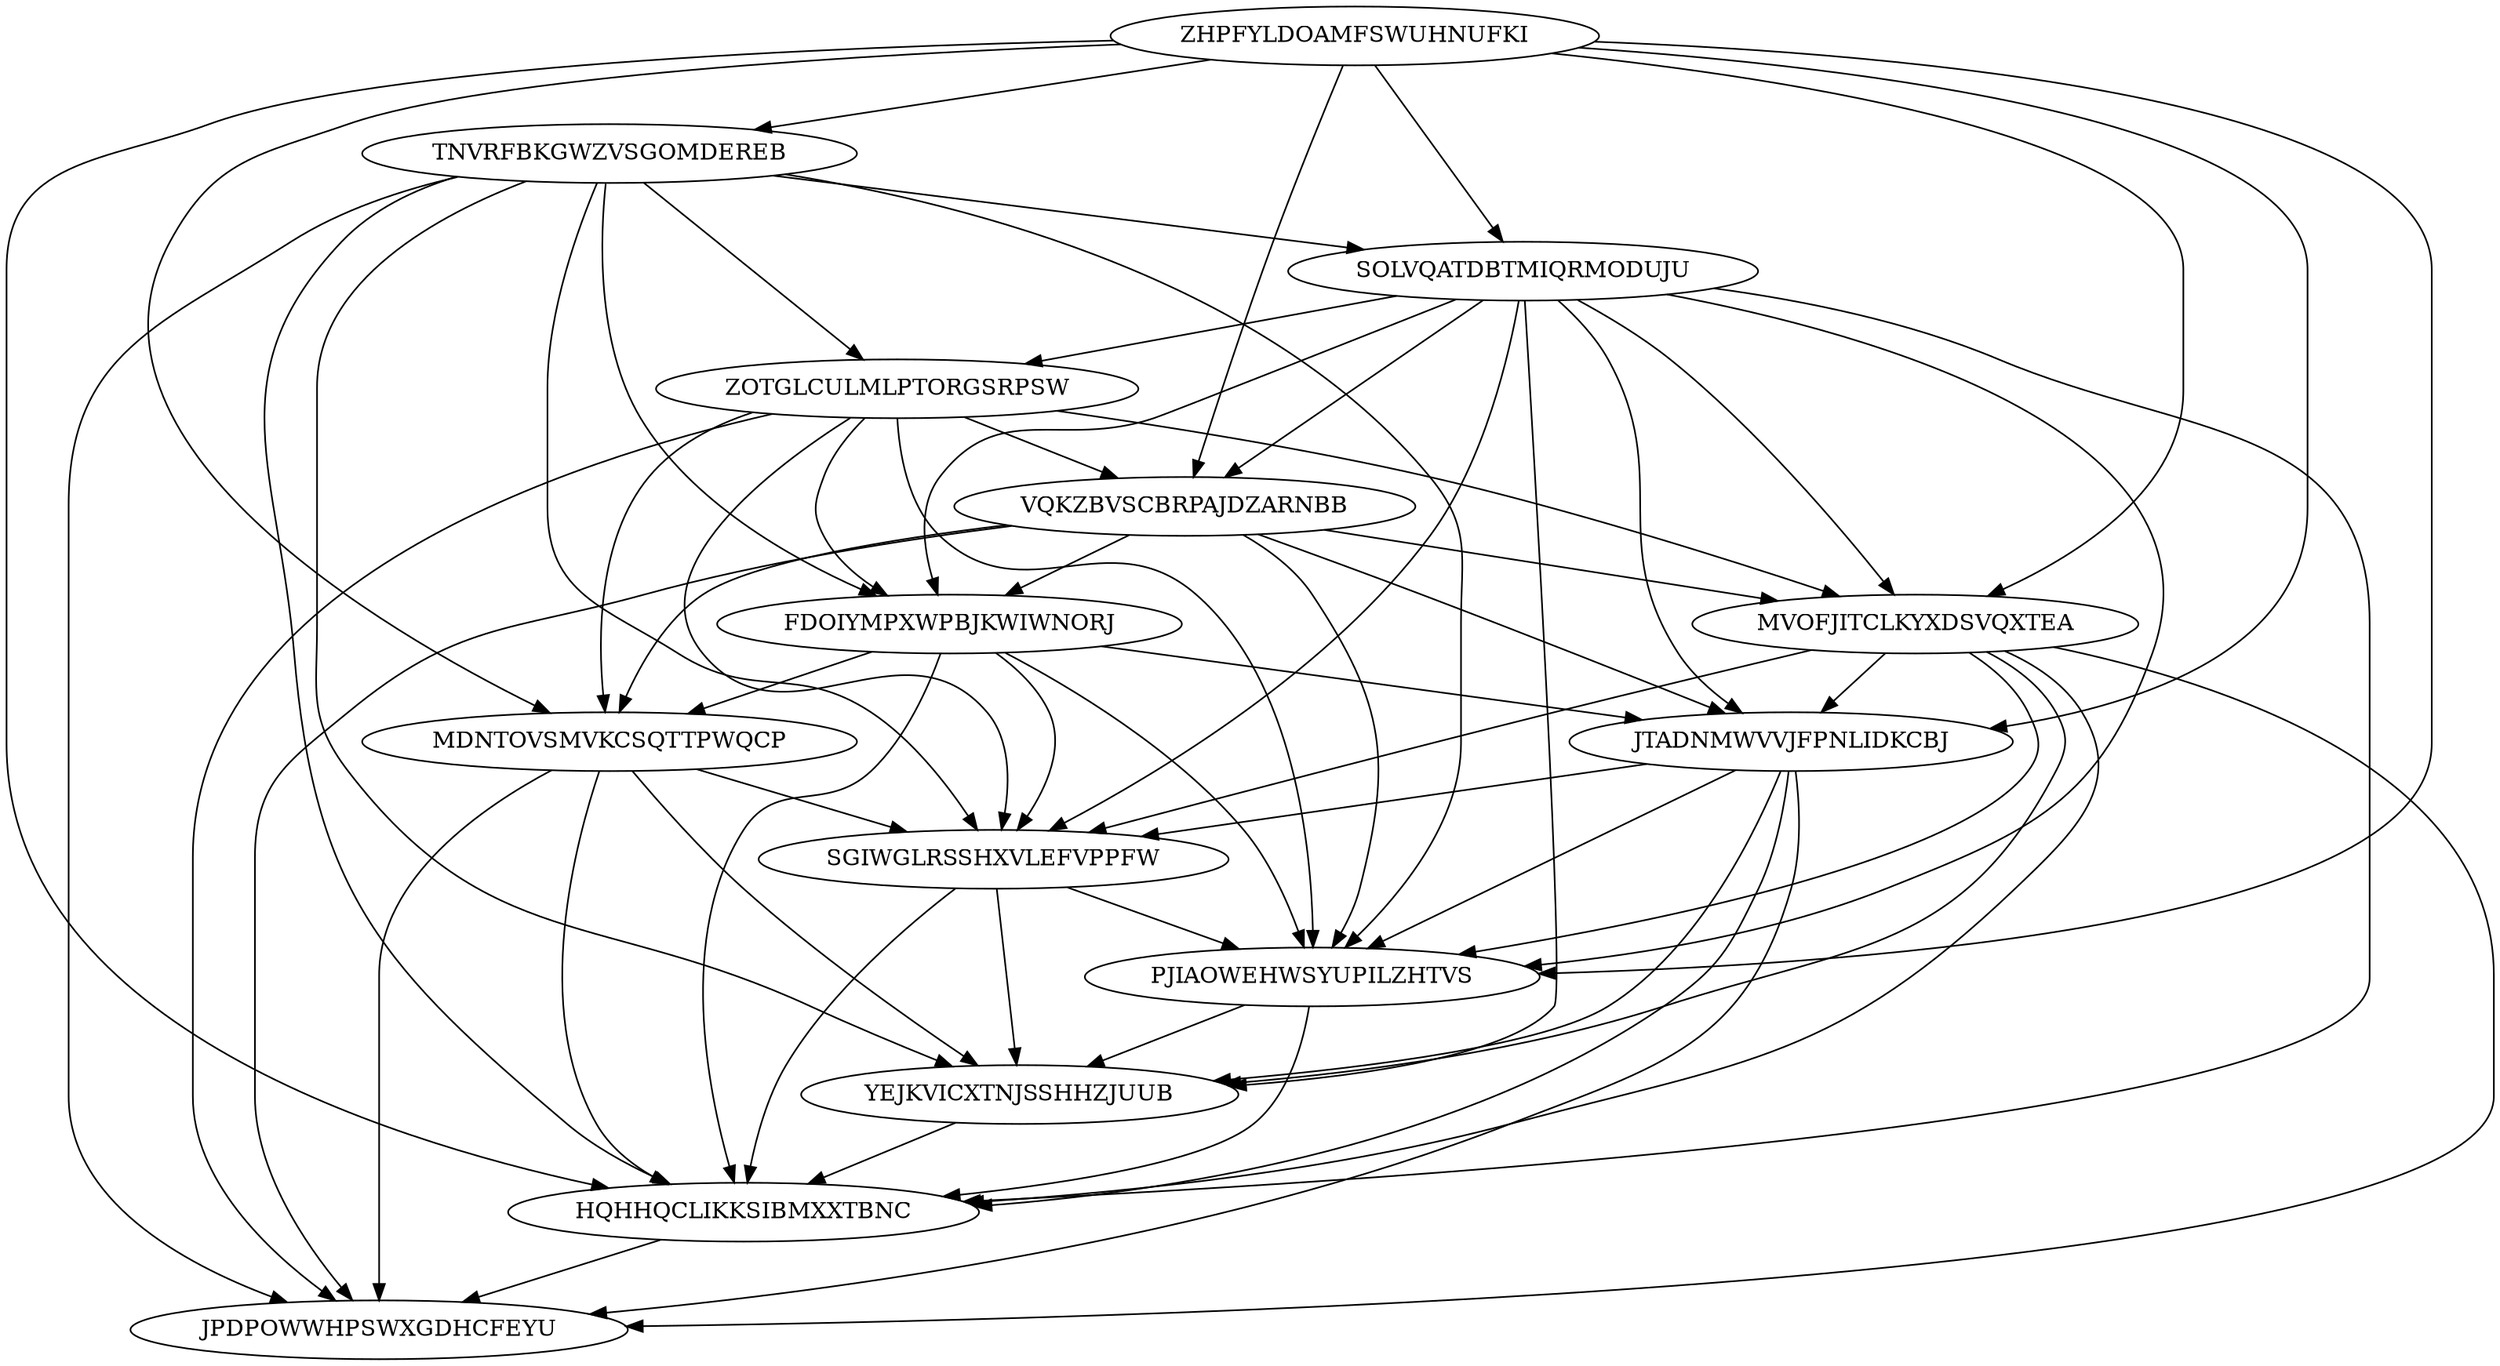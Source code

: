 digraph N14M65 {
	ZHPFYLDOAMFSWUHNUFKI	[Weight=11];
	TNVRFBKGWZVSGOMDEREB	[Weight=17];
	SOLVQATDBTMIQRMODUJU	[Weight=10];
	ZOTGLCULMLPTORGSRPSW	[Weight=11];
	VQKZBVSCBRPAJDZARNBB	[Weight=20];
	FDOIYMPXWPBJKWIWNORJ	[Weight=19];
	MVOFJITCLKYXDSVQXTEA	[Weight=14];
	MDNTOVSMVKCSQTTPWQCP	[Weight=16];
	JTADNMWVVJFPNLIDKCBJ	[Weight=11];
	SGIWGLRSSHXVLEFVPPFW	[Weight=18];
	PJIAOWEHWSYUPILZHTVS	[Weight=13];
	YEJKVICXTNJSSHHZJUUB	[Weight=13];
	HQHHQCLIKKSIBMXXTBNC	[Weight=14];
	JPDPOWWHPSWXGDHCFEYU	[Weight=16];
	TNVRFBKGWZVSGOMDEREB -> YEJKVICXTNJSSHHZJUUB [Weight=11];
	ZOTGLCULMLPTORGSRPSW -> JPDPOWWHPSWXGDHCFEYU [Weight=12];
	MDNTOVSMVKCSQTTPWQCP -> SGIWGLRSSHXVLEFVPPFW [Weight=14];
	VQKZBVSCBRPAJDZARNBB -> JTADNMWVVJFPNLIDKCBJ [Weight=15];
	ZOTGLCULMLPTORGSRPSW -> PJIAOWEHWSYUPILZHTVS [Weight=10];
	SOLVQATDBTMIQRMODUJU -> PJIAOWEHWSYUPILZHTVS [Weight=16];
	ZOTGLCULMLPTORGSRPSW -> VQKZBVSCBRPAJDZARNBB [Weight=11];
	SOLVQATDBTMIQRMODUJU -> SGIWGLRSSHXVLEFVPPFW [Weight=13];
	VQKZBVSCBRPAJDZARNBB -> FDOIYMPXWPBJKWIWNORJ [Weight=19];
	SOLVQATDBTMIQRMODUJU -> VQKZBVSCBRPAJDZARNBB [Weight=15];
	MDNTOVSMVKCSQTTPWQCP -> YEJKVICXTNJSSHHZJUUB [Weight=12];
	MVOFJITCLKYXDSVQXTEA -> SGIWGLRSSHXVLEFVPPFW [Weight=14];
	ZOTGLCULMLPTORGSRPSW -> FDOIYMPXWPBJKWIWNORJ [Weight=17];
	ZOTGLCULMLPTORGSRPSW -> MVOFJITCLKYXDSVQXTEA [Weight=18];
	SOLVQATDBTMIQRMODUJU -> HQHHQCLIKKSIBMXXTBNC [Weight=11];
	SOLVQATDBTMIQRMODUJU -> FDOIYMPXWPBJKWIWNORJ [Weight=16];
	FDOIYMPXWPBJKWIWNORJ -> MDNTOVSMVKCSQTTPWQCP [Weight=18];
	ZHPFYLDOAMFSWUHNUFKI -> MDNTOVSMVKCSQTTPWQCP [Weight=14];
	SOLVQATDBTMIQRMODUJU -> MVOFJITCLKYXDSVQXTEA [Weight=18];
	JTADNMWVVJFPNLIDKCBJ -> PJIAOWEHWSYUPILZHTVS [Weight=15];
	MDNTOVSMVKCSQTTPWQCP -> JPDPOWWHPSWXGDHCFEYU [Weight=15];
	SGIWGLRSSHXVLEFVPPFW -> PJIAOWEHWSYUPILZHTVS [Weight=10];
	TNVRFBKGWZVSGOMDEREB -> HQHHQCLIKKSIBMXXTBNC [Weight=17];
	VQKZBVSCBRPAJDZARNBB -> PJIAOWEHWSYUPILZHTVS [Weight=17];
	VQKZBVSCBRPAJDZARNBB -> MDNTOVSMVKCSQTTPWQCP [Weight=14];
	ZHPFYLDOAMFSWUHNUFKI -> MVOFJITCLKYXDSVQXTEA [Weight=18];
	JTADNMWVVJFPNLIDKCBJ -> SGIWGLRSSHXVLEFVPPFW [Weight=14];
	ZHPFYLDOAMFSWUHNUFKI -> VQKZBVSCBRPAJDZARNBB [Weight=11];
	HQHHQCLIKKSIBMXXTBNC -> JPDPOWWHPSWXGDHCFEYU [Weight=18];
	TNVRFBKGWZVSGOMDEREB -> FDOIYMPXWPBJKWIWNORJ [Weight=14];
	MDNTOVSMVKCSQTTPWQCP -> HQHHQCLIKKSIBMXXTBNC [Weight=16];
	TNVRFBKGWZVSGOMDEREB -> ZOTGLCULMLPTORGSRPSW [Weight=20];
	SGIWGLRSSHXVLEFVPPFW -> YEJKVICXTNJSSHHZJUUB [Weight=19];
	PJIAOWEHWSYUPILZHTVS -> YEJKVICXTNJSSHHZJUUB [Weight=12];
	ZHPFYLDOAMFSWUHNUFKI -> TNVRFBKGWZVSGOMDEREB [Weight=14];
	ZHPFYLDOAMFSWUHNUFKI -> SOLVQATDBTMIQRMODUJU [Weight=19];
	TNVRFBKGWZVSGOMDEREB -> SGIWGLRSSHXVLEFVPPFW [Weight=10];
	JTADNMWVVJFPNLIDKCBJ -> HQHHQCLIKKSIBMXXTBNC [Weight=13];
	SOLVQATDBTMIQRMODUJU -> ZOTGLCULMLPTORGSRPSW [Weight=15];
	MVOFJITCLKYXDSVQXTEA -> HQHHQCLIKKSIBMXXTBNC [Weight=11];
	SOLVQATDBTMIQRMODUJU -> YEJKVICXTNJSSHHZJUUB [Weight=19];
	TNVRFBKGWZVSGOMDEREB -> JPDPOWWHPSWXGDHCFEYU [Weight=18];
	ZOTGLCULMLPTORGSRPSW -> SGIWGLRSSHXVLEFVPPFW [Weight=13];
	MVOFJITCLKYXDSVQXTEA -> JPDPOWWHPSWXGDHCFEYU [Weight=15];
	VQKZBVSCBRPAJDZARNBB -> MVOFJITCLKYXDSVQXTEA [Weight=10];
	FDOIYMPXWPBJKWIWNORJ -> PJIAOWEHWSYUPILZHTVS [Weight=14];
	SOLVQATDBTMIQRMODUJU -> JTADNMWVVJFPNLIDKCBJ [Weight=13];
	ZHPFYLDOAMFSWUHNUFKI -> JTADNMWVVJFPNLIDKCBJ [Weight=16];
	FDOIYMPXWPBJKWIWNORJ -> JTADNMWVVJFPNLIDKCBJ [Weight=19];
	YEJKVICXTNJSSHHZJUUB -> HQHHQCLIKKSIBMXXTBNC [Weight=12];
	VQKZBVSCBRPAJDZARNBB -> JPDPOWWHPSWXGDHCFEYU [Weight=15];
	MVOFJITCLKYXDSVQXTEA -> JTADNMWVVJFPNLIDKCBJ [Weight=17];
	TNVRFBKGWZVSGOMDEREB -> SOLVQATDBTMIQRMODUJU [Weight=17];
	MVOFJITCLKYXDSVQXTEA -> PJIAOWEHWSYUPILZHTVS [Weight=19];
	PJIAOWEHWSYUPILZHTVS -> HQHHQCLIKKSIBMXXTBNC [Weight=19];
	ZHPFYLDOAMFSWUHNUFKI -> PJIAOWEHWSYUPILZHTVS [Weight=15];
	JTADNMWVVJFPNLIDKCBJ -> YEJKVICXTNJSSHHZJUUB [Weight=14];
	ZOTGLCULMLPTORGSRPSW -> MDNTOVSMVKCSQTTPWQCP [Weight=11];
	JTADNMWVVJFPNLIDKCBJ -> JPDPOWWHPSWXGDHCFEYU [Weight=17];
	TNVRFBKGWZVSGOMDEREB -> PJIAOWEHWSYUPILZHTVS [Weight=18];
	FDOIYMPXWPBJKWIWNORJ -> HQHHQCLIKKSIBMXXTBNC [Weight=11];
	SGIWGLRSSHXVLEFVPPFW -> HQHHQCLIKKSIBMXXTBNC [Weight=13];
	ZHPFYLDOAMFSWUHNUFKI -> HQHHQCLIKKSIBMXXTBNC [Weight=16];
	MVOFJITCLKYXDSVQXTEA -> YEJKVICXTNJSSHHZJUUB [Weight=19];
	FDOIYMPXWPBJKWIWNORJ -> SGIWGLRSSHXVLEFVPPFW [Weight=16];
}
